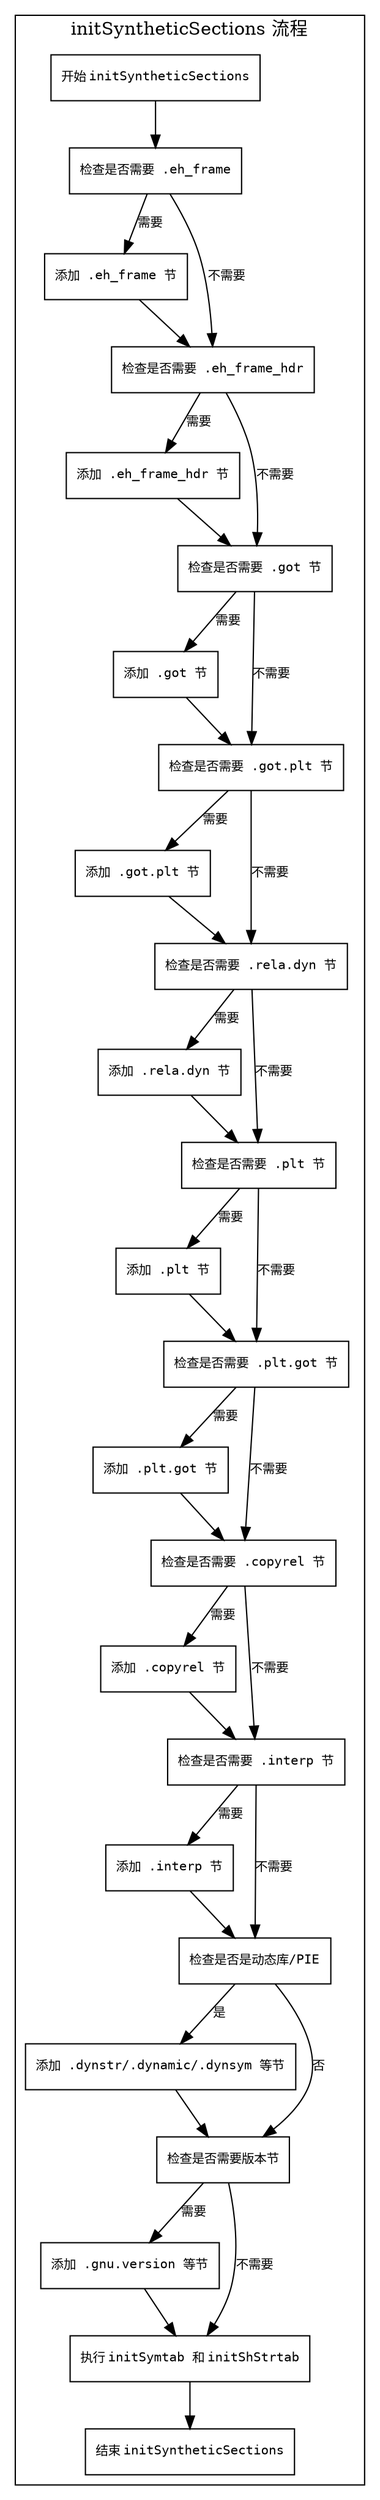 
digraph initSyntheticSections {
    node [shape=rectangle, fontname="Courier", fontsize=10];
    edge [fontname="Courier", fontsize=10];

    start [label="开始 initSyntheticSections"];
    end [label="结束 initSyntheticSections"];

    subgraph cluster_main {
        label = "initSyntheticSections 流程";

        start -> check_eh_frame;
        
        check_eh_frame [label="检查是否需要 .eh_frame"];
        check_eh_frame -> add_eh_frame [label="需要"];
        check_eh_frame -> check_eh_frame_hdr [label="不需要"];
        
        add_eh_frame [label="添加 .eh_frame 节"];
        add_eh_frame -> check_eh_frame_hdr;
        
        check_eh_frame_hdr [label="检查是否需要 .eh_frame_hdr"];
        check_eh_frame_hdr -> add_eh_frame_hdr [label="需要"];
        check_eh_frame_hdr -> check_got [label="不需要"];
        
        add_eh_frame_hdr [label="添加 .eh_frame_hdr 节"];
        add_eh_frame_hdr -> check_got;

        check_got [label="检查是否需要 .got 节"];
        check_got -> add_got [label="需要"];
        check_got -> check_got_plt [label="不需要"];
        
        add_got [label="添加 .got 节"];
        add_got -> check_got_plt;

        check_got_plt [label="检查是否需要 .got.plt 节"];
        check_got_plt -> add_got_plt [label="需要"];
        check_got_plt -> check_rela_dyn [label="不需要"];
        
        add_got_plt [label="添加 .got.plt 节"];
        add_got_plt -> check_rela_dyn;

        check_rela_dyn [label="检查是否需要 .rela.dyn 节"];
        check_rela_dyn -> add_rela_dyn [label="需要"];
        check_rela_dyn -> check_plt [label="不需要"];
        
        add_rela_dyn [label="添加 .rela.dyn 节"];
        add_rela_dyn -> check_plt;

        check_plt [label="检查是否需要 .plt 节"];
        check_plt -> add_plt [label="需要"];
        check_plt -> check_plt_got [label="不需要"];
        
        add_plt [label="添加 .plt 节"];
        add_plt -> check_plt_got;

        check_plt_got [label="检查是否需要 .plt.got 节"];
        check_plt_got -> add_plt_got [label="需要"];
        check_plt_got -> check_copy_rel [label="不需要"];
        
        add_plt_got [label="添加 .plt.got 节"];
        add_plt_got -> check_copy_rel;

        check_copy_rel [label="检查是否需要 .copyrel 节"];
        check_copy_rel -> add_copy_rel [label="需要"];
        check_copy_rel -> check_interp [label="不需要"];
        
        add_copy_rel [label="添加 .copyrel 节"];
        add_copy_rel -> check_interp;

        check_interp [label="检查是否需要 .interp 节"];
        check_interp -> add_interp [label="需要"];
        check_interp -> check_dynamic_sections [label="不需要"];
        
        add_interp [label="添加 .interp 节"];
        add_interp -> check_dynamic_sections;

        check_dynamic_sections [label="检查是否是动态库/PIE"];
        check_dynamic_sections -> add_dynstrtab [label="是"];
        check_dynamic_sections -> check_versions [label="否"];
        
        add_dynstrtab [label="添加 .dynstr/.dynamic/.dynsym 等节"];
        add_dynstrtab -> check_versions;

        check_versions [label="检查是否需要版本节"];
        check_versions -> add_versions [label="需要"];
        check_versions -> final_steps [label="不需要"];
        
        add_versions [label="添加 .gnu.version 等节"];
        add_versions -> final_steps;

        final_steps [label="执行 initSymtab 和 initShStrtab"];
        final_steps -> end;
    }
}
